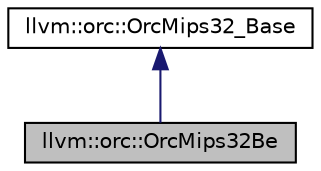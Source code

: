 digraph "llvm::orc::OrcMips32Be"
{
 // LATEX_PDF_SIZE
  bgcolor="transparent";
  edge [fontname="Helvetica",fontsize="10",labelfontname="Helvetica",labelfontsize="10"];
  node [fontname="Helvetica",fontsize="10",shape="box"];
  Node1 [label="llvm::orc::OrcMips32Be",height=0.2,width=0.4,color="black", fillcolor="grey75", style="filled", fontcolor="black",tooltip=" "];
  Node2 -> Node1 [dir="back",color="midnightblue",fontsize="10",style="solid",fontname="Helvetica"];
  Node2 [label="llvm::orc::OrcMips32_Base",height=0.2,width=0.4,color="black",URL="$classllvm_1_1orc_1_1OrcMips32__Base.html",tooltip=" "];
}
